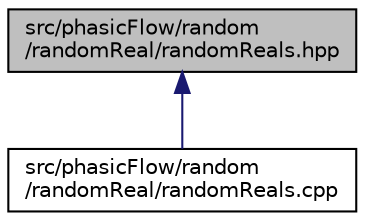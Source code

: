 digraph "src/phasicFlow/random/randomReal/randomReals.hpp"
{
 // LATEX_PDF_SIZE
  edge [fontname="Helvetica",fontsize="10",labelfontname="Helvetica",labelfontsize="10"];
  node [fontname="Helvetica",fontsize="10",shape=record];
  Node1 [label="src/phasicFlow/random\l/randomReal/randomReals.hpp",height=0.2,width=0.4,color="black", fillcolor="grey75", style="filled", fontcolor="black",tooltip=" "];
  Node1 -> Node2 [dir="back",color="midnightblue",fontsize="10",style="solid",fontname="Helvetica"];
  Node2 [label="src/phasicFlow/random\l/randomReal/randomReals.cpp",height=0.2,width=0.4,color="black", fillcolor="white", style="filled",URL="$randomReals_8cpp.html",tooltip=" "];
}
